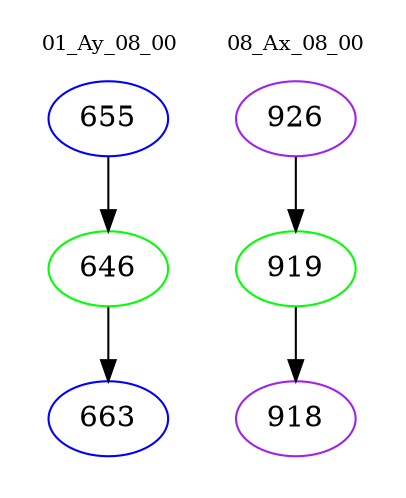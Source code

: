 digraph{
subgraph cluster_0 {
color = white
label = "01_Ay_08_00";
fontsize=10;
T0_655 [label="655", color="blue"]
T0_655 -> T0_646 [color="black"]
T0_646 [label="646", color="green"]
T0_646 -> T0_663 [color="black"]
T0_663 [label="663", color="blue"]
}
subgraph cluster_1 {
color = white
label = "08_Ax_08_00";
fontsize=10;
T1_926 [label="926", color="purple"]
T1_926 -> T1_919 [color="black"]
T1_919 [label="919", color="green"]
T1_919 -> T1_918 [color="black"]
T1_918 [label="918", color="purple"]
}
}
